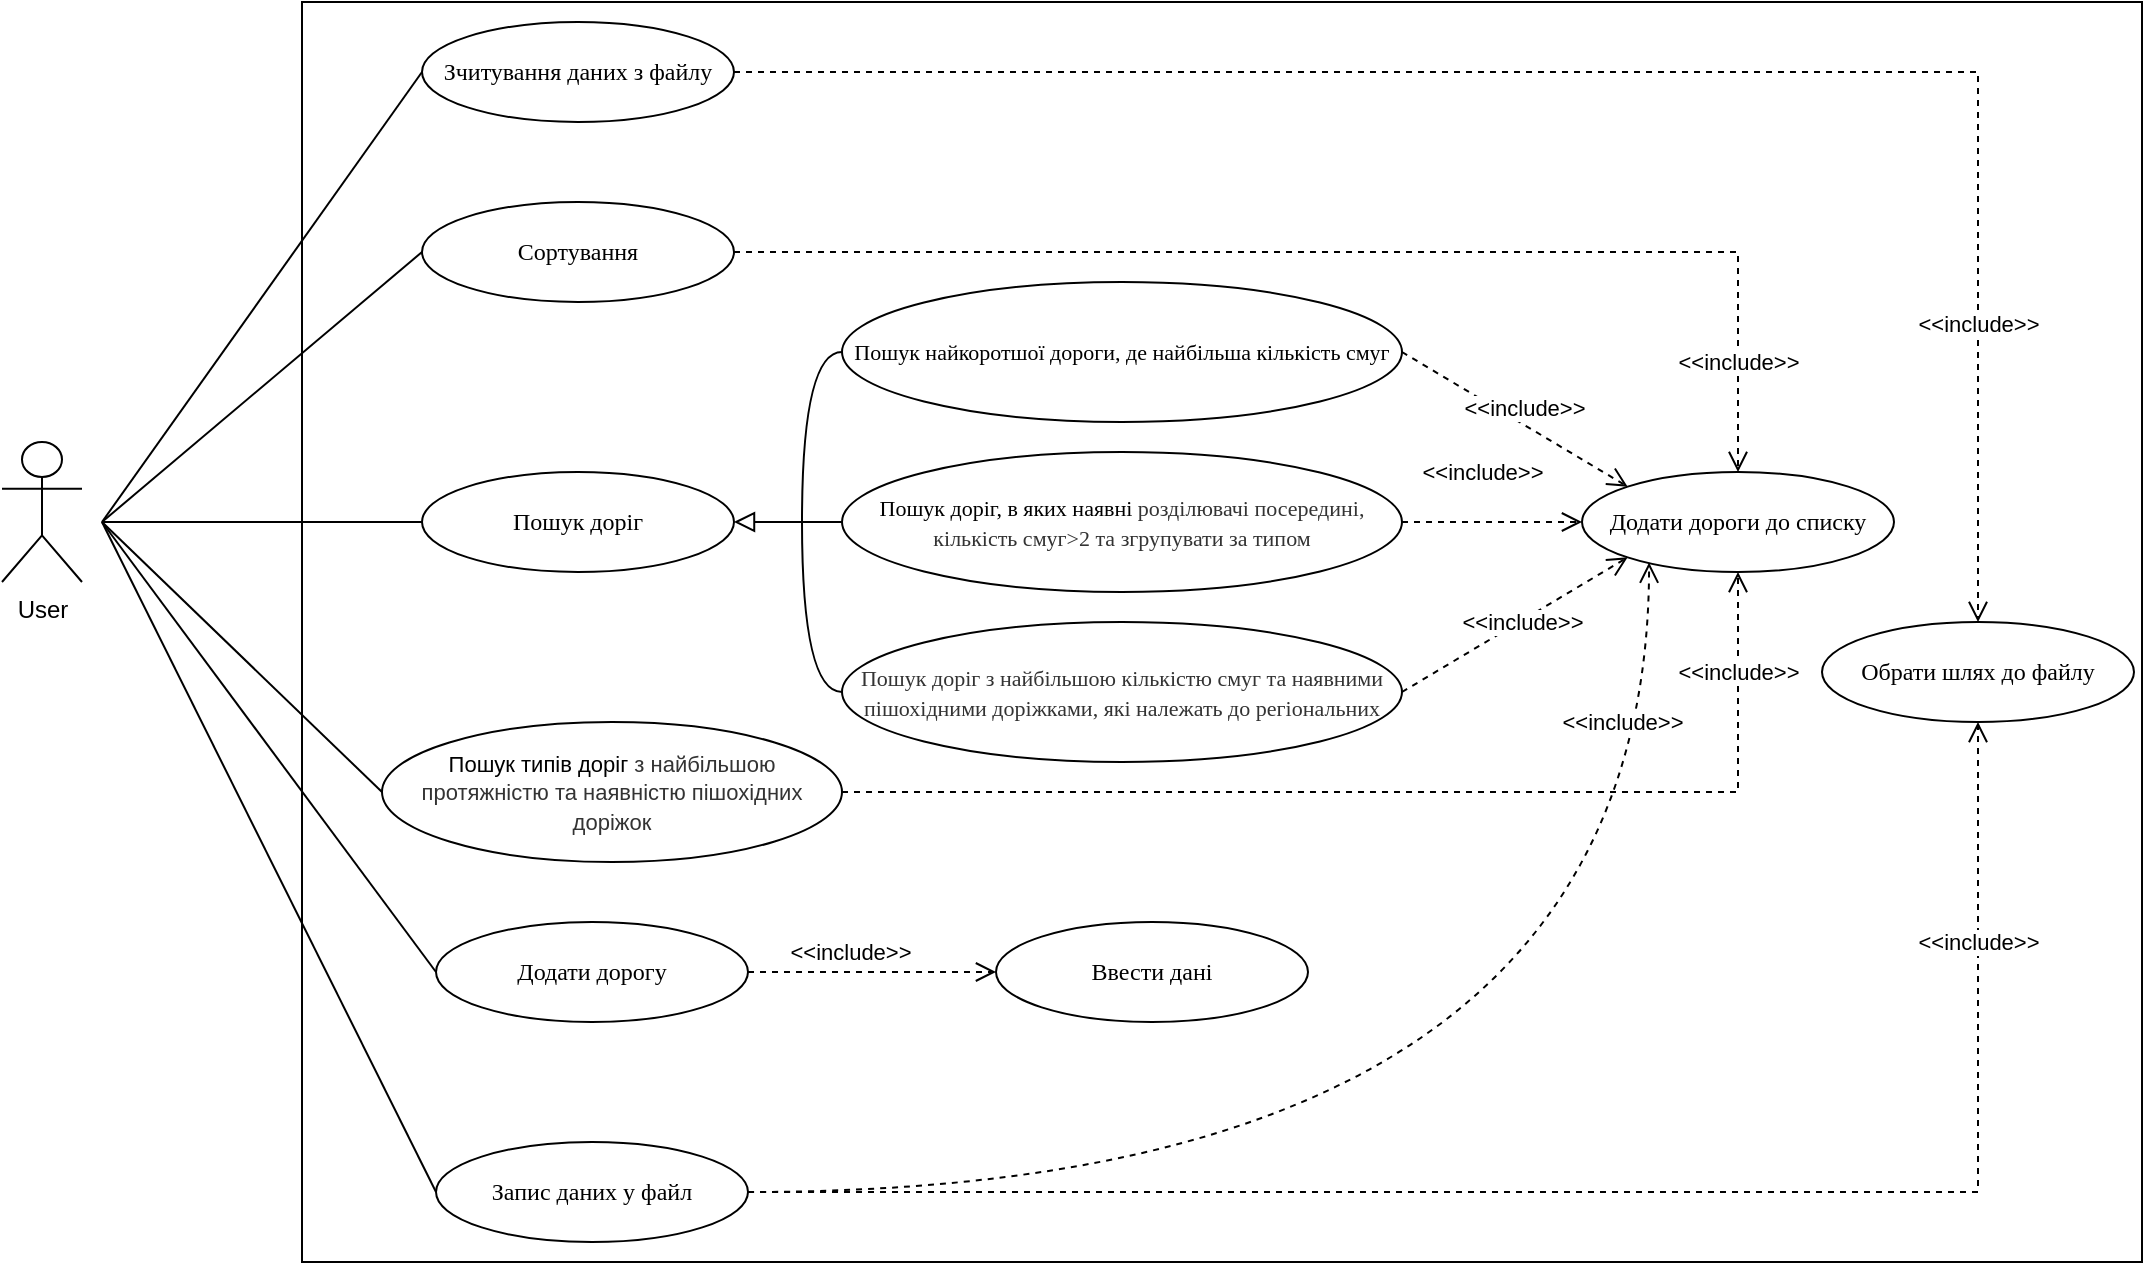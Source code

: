 <mxfile version="15.5.9" type="device"><diagram id="OHUSfC8HcjngxVeZecji" name="Page-1"><mxGraphModel dx="1038" dy="579" grid="1" gridSize="10" guides="1" tooltips="1" connect="1" arrows="1" fold="1" page="1" pageScale="1" pageWidth="827" pageHeight="1169" math="0" shadow="0"><root><mxCell id="0"/><mxCell id="1" parent="0"/><mxCell id="MY8euvwDHj7VuaB2aizE-27" value="" style="rounded=0;whiteSpace=wrap;html=1;fontFamily=Helvetica;fontSize=11;fillColor=none;gradientColor=none;" parent="1" vertex="1"><mxGeometry x="180" y="100" width="920" height="630" as="geometry"/></mxCell><mxCell id="MY8euvwDHj7VuaB2aizE-2" value="User" style="shape=umlActor;verticalLabelPosition=bottom;verticalAlign=top;html=1;outlineConnect=0;fillColor=none;gradientColor=none;" parent="1" vertex="1"><mxGeometry x="30" y="320" width="40" height="70" as="geometry"/></mxCell><mxCell id="MY8euvwDHj7VuaB2aizE-5" value="Пошук доріг" style="ellipse;whiteSpace=wrap;html=1;fillColor=none;gradientColor=none;fontFamily=Times New Roman;" parent="1" vertex="1"><mxGeometry x="240" y="335" width="156" height="50" as="geometry"/></mxCell><mxCell id="MY8euvwDHj7VuaB2aizE-6" value="Сортування" style="ellipse;whiteSpace=wrap;html=1;fillColor=none;gradientColor=none;fontFamily=Times New Roman;" parent="1" vertex="1"><mxGeometry x="240" y="200" width="156" height="50" as="geometry"/></mxCell><mxCell id="MY8euvwDHj7VuaB2aizE-12" style="edgeStyle=orthogonalEdgeStyle;rounded=0;orthogonalLoop=1;jettySize=auto;html=1;exitX=1;exitY=0.5;exitDx=0;exitDy=0;entryX=0.5;entryY=0;entryDx=0;entryDy=0;endArrow=open;endFill=0;endSize=8;dashed=1;" parent="1" source="MY8euvwDHj7VuaB2aizE-7" target="MY8euvwDHj7VuaB2aizE-10" edge="1"><mxGeometry relative="1" as="geometry"/></mxCell><mxCell id="MY8euvwDHj7VuaB2aizE-13" value="&amp;lt;&amp;lt;include&amp;gt;&amp;gt;" style="edgeLabel;html=1;align=center;verticalAlign=middle;resizable=0;points=[];" parent="MY8euvwDHj7VuaB2aizE-12" vertex="1" connectable="0"><mxGeometry x="0.477" relative="1" as="geometry"><mxPoint y="85" as="offset"/></mxGeometry></mxCell><mxCell id="MY8euvwDHj7VuaB2aizE-7" value="Зчитування даних з файлу" style="ellipse;whiteSpace=wrap;html=1;fillColor=none;gradientColor=none;fontFamily=Times New Roman;" parent="1" vertex="1"><mxGeometry x="240" y="110" width="156" height="50" as="geometry"/></mxCell><mxCell id="MY8euvwDHj7VuaB2aizE-11" style="edgeStyle=orthogonalEdgeStyle;rounded=0;orthogonalLoop=1;jettySize=auto;html=1;exitX=1;exitY=0.5;exitDx=0;exitDy=0;entryX=0.5;entryY=1;entryDx=0;entryDy=0;endArrow=open;endFill=0;endSize=8;dashed=1;" parent="1" source="MY8euvwDHj7VuaB2aizE-9" target="MY8euvwDHj7VuaB2aizE-10" edge="1"><mxGeometry relative="1" as="geometry"><Array as="points"><mxPoint x="1018" y="695"/></Array></mxGeometry></mxCell><mxCell id="MY8euvwDHj7VuaB2aizE-14" value="&amp;lt;&amp;lt;include&amp;gt;&amp;gt;" style="edgeLabel;html=1;align=center;verticalAlign=middle;resizable=0;points=[];" parent="MY8euvwDHj7VuaB2aizE-11" vertex="1" connectable="0"><mxGeometry x="0.602" y="-1" relative="1" as="geometry"><mxPoint x="-1" y="-59" as="offset"/></mxGeometry></mxCell><mxCell id="MY8euvwDHj7VuaB2aizE-50" style="edgeStyle=orthogonalEdgeStyle;curved=1;rounded=0;orthogonalLoop=1;jettySize=auto;html=1;exitX=1;exitY=0.5;exitDx=0;exitDy=0;fontFamily=Helvetica;fontSize=11;startArrow=none;startFill=0;endArrow=open;endFill=0;endSize=8;strokeColor=#000000;dashed=1;entryX=0.215;entryY=0.906;entryDx=0;entryDy=0;entryPerimeter=0;" parent="1" source="MY8euvwDHj7VuaB2aizE-9" target="MY8euvwDHj7VuaB2aizE-33" edge="1"><mxGeometry relative="1" as="geometry"><mxPoint x="870" y="388" as="targetPoint"/><Array as="points"><mxPoint x="854" y="695"/></Array></mxGeometry></mxCell><mxCell id="MY8euvwDHj7VuaB2aizE-9" value="Запис даних у файл" style="ellipse;whiteSpace=wrap;html=1;fillColor=none;gradientColor=none;fontFamily=Times New Roman;" parent="1" vertex="1"><mxGeometry x="247" y="670" width="156" height="50" as="geometry"/></mxCell><mxCell id="MY8euvwDHj7VuaB2aizE-10" value="Обрати шлях до файлу" style="ellipse;whiteSpace=wrap;html=1;fillColor=none;gradientColor=none;fontFamily=Times New Roman;" parent="1" vertex="1"><mxGeometry x="940" y="410" width="156" height="50" as="geometry"/></mxCell><mxCell id="MY8euvwDHj7VuaB2aizE-15" value="" style="endArrow=none;html=1;rounded=0;endSize=8;entryX=0;entryY=0.5;entryDx=0;entryDy=0;endFill=0;" parent="1" target="MY8euvwDHj7VuaB2aizE-7" edge="1"><mxGeometry width="50" height="50" relative="1" as="geometry"><mxPoint x="80" y="360" as="sourcePoint"/><mxPoint x="410" y="340" as="targetPoint"/></mxGeometry></mxCell><mxCell id="MY8euvwDHj7VuaB2aizE-16" value="" style="endArrow=none;html=1;rounded=0;endSize=8;entryX=0;entryY=0.5;entryDx=0;entryDy=0;endFill=0;" parent="1" target="MY8euvwDHj7VuaB2aizE-9" edge="1"><mxGeometry width="50" height="50" relative="1" as="geometry"><mxPoint x="80" y="360" as="sourcePoint"/><mxPoint x="320" y="145" as="targetPoint"/></mxGeometry></mxCell><mxCell id="MY8euvwDHj7VuaB2aizE-18" value="" style="endArrow=none;html=1;rounded=0;endSize=8;entryX=0;entryY=0.5;entryDx=0;entryDy=0;endFill=0;" parent="1" target="MY8euvwDHj7VuaB2aizE-6" edge="1"><mxGeometry width="50" height="50" relative="1" as="geometry"><mxPoint x="80" y="360" as="sourcePoint"/><mxPoint x="330" y="155" as="targetPoint"/></mxGeometry></mxCell><mxCell id="MY8euvwDHj7VuaB2aizE-19" value="Пошук найкоротшої дороги, де найбільша кількість смуг" style="ellipse;whiteSpace=wrap;html=1;fillColor=none;gradientColor=none;fontSize=11;fontFamily=Times New Roman;" parent="1" vertex="1"><mxGeometry x="450" y="240" width="280" height="70" as="geometry"/></mxCell><mxCell id="MY8euvwDHj7VuaB2aizE-23" style="edgeStyle=orthogonalEdgeStyle;curved=1;rounded=0;orthogonalLoop=1;jettySize=auto;html=1;exitX=0;exitY=0.5;exitDx=0;exitDy=0;entryX=1;entryY=0.5;entryDx=0;entryDy=0;endArrow=block;endFill=0;endSize=8;" parent="1" source="MY8euvwDHj7VuaB2aizE-20" target="MY8euvwDHj7VuaB2aizE-5" edge="1"><mxGeometry relative="1" as="geometry"/></mxCell><mxCell id="MY8euvwDHj7VuaB2aizE-20" value="&lt;span style=&quot;font-size: 11px&quot;&gt;Пошук доріг, в яких наявні&amp;nbsp;&lt;/span&gt;&lt;span style=&quot;font-size: 11px ; line-height: 11.77px ; color: rgb(51 , 51 , 51)&quot;&gt;розділювачі посередині, кількість смуг&amp;gt;2 та згрупувати за типом&lt;/span&gt;" style="ellipse;whiteSpace=wrap;html=1;fillColor=none;gradientColor=none;fontFamily=Times New Roman;" parent="1" vertex="1"><mxGeometry x="450" y="325" width="280" height="70" as="geometry"/></mxCell><mxCell id="MY8euvwDHj7VuaB2aizE-21" value="&lt;span style=&quot;line-height: 107% ; color: rgb(51 , 51 , 51)&quot;&gt;&lt;font style=&quot;font-size: 11px&quot;&gt;Пошук доріг з найбільшою кількістю смуг та наявними пішохідними&amp;nbsp;доріжками, які належать до регіональних&lt;/font&gt;&lt;/span&gt;" style="ellipse;whiteSpace=wrap;html=1;fillColor=none;gradientColor=none;fontFamily=Times New Roman;" parent="1" vertex="1"><mxGeometry x="450" y="410" width="280" height="70" as="geometry"/></mxCell><mxCell id="MY8euvwDHj7VuaB2aizE-24" value="" style="endArrow=none;html=1;rounded=0;endSize=8;entryX=0;entryY=0.5;entryDx=0;entryDy=0;endFill=0;" parent="1" target="MY8euvwDHj7VuaB2aizE-5" edge="1"><mxGeometry width="50" height="50" relative="1" as="geometry"><mxPoint x="80" y="360" as="sourcePoint"/><mxPoint x="290.0" y="235" as="targetPoint"/></mxGeometry></mxCell><mxCell id="MY8euvwDHj7VuaB2aizE-25" value="&lt;font face=&quot;Helvetica&quot; style=&quot;font-size: 11px&quot;&gt;Пошук типів доріг&amp;nbsp;&lt;span style=&quot;line-height: 107% ; color: rgb(51 , 51 , 51)&quot;&gt;з найбільшою протяжністю та наявністю пішохідних доріжок&lt;/span&gt;&lt;/font&gt;" style="ellipse;whiteSpace=wrap;html=1;fillColor=none;gradientColor=none;fontFamily=Times New Roman;" parent="1" vertex="1"><mxGeometry x="220" y="460" width="230" height="70" as="geometry"/></mxCell><mxCell id="MY8euvwDHj7VuaB2aizE-26" value="" style="endArrow=none;html=1;rounded=0;endSize=8;entryX=0;entryY=0.5;entryDx=0;entryDy=0;endFill=0;" parent="1" target="MY8euvwDHj7VuaB2aizE-25" edge="1"><mxGeometry width="50" height="50" relative="1" as="geometry"><mxPoint x="80" y="360" as="sourcePoint"/><mxPoint x="290" y="615" as="targetPoint"/></mxGeometry></mxCell><mxCell id="MY8euvwDHj7VuaB2aizE-31" style="edgeStyle=entityRelationEdgeStyle;rounded=0;orthogonalLoop=1;jettySize=auto;html=1;exitX=1;exitY=0.5;exitDx=0;exitDy=0;entryX=0;entryY=0.5;entryDx=0;entryDy=0;fontFamily=Helvetica;fontSize=11;startArrow=none;startFill=0;endArrow=open;endFill=0;endSize=8;dashed=1;strokeColor=default;" parent="1" source="MY8euvwDHj7VuaB2aizE-28" target="MY8euvwDHj7VuaB2aizE-30" edge="1"><mxGeometry relative="1" as="geometry"/></mxCell><mxCell id="MY8euvwDHj7VuaB2aizE-32" value="&amp;lt;&amp;lt;include&amp;gt;&amp;gt;" style="edgeLabel;html=1;align=center;verticalAlign=middle;resizable=0;points=[];fontSize=11;fontFamily=Helvetica;" parent="MY8euvwDHj7VuaB2aizE-31" vertex="1" connectable="0"><mxGeometry x="-0.182" y="1" relative="1" as="geometry"><mxPoint y="-9" as="offset"/></mxGeometry></mxCell><mxCell id="MY8euvwDHj7VuaB2aizE-28" value="Додати дорогу" style="ellipse;whiteSpace=wrap;html=1;fillColor=none;gradientColor=none;fontFamily=Times New Roman;" parent="1" vertex="1"><mxGeometry x="247" y="560" width="156" height="50" as="geometry"/></mxCell><mxCell id="MY8euvwDHj7VuaB2aizE-29" value="" style="endArrow=none;html=1;rounded=0;endSize=8;entryX=0;entryY=0.5;entryDx=0;entryDy=0;endFill=0;" parent="1" target="MY8euvwDHj7VuaB2aizE-28" edge="1"><mxGeometry width="50" height="50" relative="1" as="geometry"><mxPoint x="80" y="360" as="sourcePoint"/><mxPoint x="290" y="725" as="targetPoint"/></mxGeometry></mxCell><mxCell id="MY8euvwDHj7VuaB2aizE-30" value="Ввести дані" style="ellipse;whiteSpace=wrap;html=1;fillColor=none;gradientColor=none;fontFamily=Times New Roman;" parent="1" vertex="1"><mxGeometry x="527" y="560" width="156" height="50" as="geometry"/></mxCell><mxCell id="MY8euvwDHj7VuaB2aizE-33" value="Додати дороги до списку" style="ellipse;whiteSpace=wrap;html=1;fillColor=none;gradientColor=none;fontFamily=Times New Roman;" parent="1" vertex="1"><mxGeometry x="820" y="335" width="156" height="50" as="geometry"/></mxCell><mxCell id="MY8euvwDHj7VuaB2aizE-34" value="" style="endArrow=open;html=1;rounded=0;dashed=1;fontFamily=Helvetica;fontSize=11;endSize=8;strokeColor=default;entryX=0.5;entryY=1;entryDx=0;entryDy=0;exitX=1;exitY=0.5;exitDx=0;exitDy=0;endFill=0;" parent="1" source="MY8euvwDHj7VuaB2aizE-25" target="MY8euvwDHj7VuaB2aizE-33" edge="1"><mxGeometry width="50" height="50" relative="1" as="geometry"><mxPoint x="800" y="520" as="sourcePoint"/><mxPoint x="850" y="470" as="targetPoint"/><Array as="points"><mxPoint x="898" y="495"/></Array></mxGeometry></mxCell><mxCell id="MY8euvwDHj7VuaB2aizE-36" value="" style="endArrow=open;html=1;rounded=0;dashed=1;fontFamily=Helvetica;fontSize=11;endSize=8;strokeColor=#000000;entryX=0.5;entryY=0;entryDx=0;entryDy=0;exitX=1;exitY=0.5;exitDx=0;exitDy=0;endFill=0;" parent="1" source="MY8euvwDHj7VuaB2aizE-6" target="MY8euvwDHj7VuaB2aizE-33" edge="1"><mxGeometry width="50" height="50" relative="1" as="geometry"><mxPoint x="590" y="310" as="sourcePoint"/><mxPoint x="640" y="260" as="targetPoint"/><Array as="points"><mxPoint x="898" y="225"/></Array></mxGeometry></mxCell><mxCell id="MY8euvwDHj7VuaB2aizE-37" value="" style="endArrow=open;html=1;rounded=0;dashed=1;fontFamily=Helvetica;fontSize=11;endSize=8;strokeColor=default;entryX=0;entryY=0;entryDx=0;entryDy=0;exitX=1;exitY=0.5;exitDx=0;exitDy=0;endFill=0;" parent="1" source="MY8euvwDHj7VuaB2aizE-19" target="MY8euvwDHj7VuaB2aizE-33" edge="1"><mxGeometry width="50" height="50" relative="1" as="geometry"><mxPoint x="640" y="310" as="sourcePoint"/><mxPoint x="690" y="260" as="targetPoint"/></mxGeometry></mxCell><mxCell id="MY8euvwDHj7VuaB2aizE-41" value="&amp;lt;&amp;lt;include&amp;gt;&amp;gt;" style="edgeLabel;html=1;align=center;verticalAlign=middle;resizable=0;points=[];fontSize=11;fontFamily=Helvetica;" parent="MY8euvwDHj7VuaB2aizE-37" vertex="1" connectable="0"><mxGeometry x="0.102" y="2" relative="1" as="geometry"><mxPoint x="-3" y="-8" as="offset"/></mxGeometry></mxCell><mxCell id="MY8euvwDHj7VuaB2aizE-39" value="" style="endArrow=open;html=1;rounded=0;dashed=1;fontFamily=Helvetica;fontSize=11;endSize=8;strokeColor=default;entryX=0;entryY=0.5;entryDx=0;entryDy=0;exitX=1;exitY=0.5;exitDx=0;exitDy=0;endFill=0;" parent="1" source="MY8euvwDHj7VuaB2aizE-20" target="MY8euvwDHj7VuaB2aizE-33" edge="1"><mxGeometry width="50" height="50" relative="1" as="geometry"><mxPoint x="706.98" y="290" as="sourcePoint"/><mxPoint x="780.003" y="352.266" as="targetPoint"/></mxGeometry></mxCell><mxCell id="MY8euvwDHj7VuaB2aizE-40" value="" style="endArrow=open;html=1;rounded=0;dashed=1;fontFamily=Helvetica;fontSize=11;endSize=8;strokeColor=default;entryX=0;entryY=1;entryDx=0;entryDy=0;exitX=1;exitY=0.5;exitDx=0;exitDy=0;endFill=0;" parent="1" source="MY8euvwDHj7VuaB2aizE-21" target="MY8euvwDHj7VuaB2aizE-33" edge="1"><mxGeometry width="50" height="50" relative="1" as="geometry"><mxPoint x="740" y="420" as="sourcePoint"/><mxPoint x="813.023" y="482.266" as="targetPoint"/></mxGeometry></mxCell><mxCell id="MY8euvwDHj7VuaB2aizE-42" value="&amp;lt;&amp;lt;include&amp;gt;&amp;gt;" style="edgeLabel;html=1;align=center;verticalAlign=middle;resizable=0;points=[];fontSize=11;fontFamily=Helvetica;" parent="1" vertex="1" connectable="0"><mxGeometry x="770.005" y="335.002" as="geometry"/></mxCell><mxCell id="MY8euvwDHj7VuaB2aizE-43" value="&amp;lt;&amp;lt;include&amp;gt;&amp;gt;" style="edgeLabel;html=1;align=center;verticalAlign=middle;resizable=0;points=[];fontSize=11;fontFamily=Helvetica;" parent="1" vertex="1" connectable="0"><mxGeometry x="790.005" y="410.002" as="geometry"/></mxCell><mxCell id="MY8euvwDHj7VuaB2aizE-46" value="" style="endArrow=none;html=1;rounded=0;fontFamily=Helvetica;fontSize=11;endSize=8;strokeColor=#000000;edgeStyle=orthogonalEdgeStyle;curved=1;entryX=0;entryY=0.5;entryDx=0;entryDy=0;exitX=0;exitY=0.5;exitDx=0;exitDy=0;" parent="1" source="MY8euvwDHj7VuaB2aizE-21" target="MY8euvwDHj7VuaB2aizE-19" edge="1"><mxGeometry width="50" height="50" relative="1" as="geometry"><mxPoint x="380" y="330" as="sourcePoint"/><mxPoint x="430" y="280" as="targetPoint"/><Array as="points"><mxPoint x="430" y="445"/><mxPoint x="430" y="275"/></Array></mxGeometry></mxCell><mxCell id="MY8euvwDHj7VuaB2aizE-48" value="&amp;lt;&amp;lt;include&amp;gt;&amp;gt;" style="edgeLabel;html=1;align=center;verticalAlign=middle;resizable=0;points=[];fontSize=11;fontFamily=Helvetica;" parent="1" vertex="1" connectable="0"><mxGeometry x="898.002" y="280.0" as="geometry"/></mxCell><mxCell id="MY8euvwDHj7VuaB2aizE-49" value="&amp;lt;&amp;lt;include&amp;gt;&amp;gt;" style="edgeLabel;html=1;align=center;verticalAlign=middle;resizable=0;points=[];fontSize=11;fontFamily=Helvetica;" parent="1" vertex="1" connectable="0"><mxGeometry x="898.002" y="435.0" as="geometry"/></mxCell><mxCell id="MY8euvwDHj7VuaB2aizE-51" value="&amp;lt;&amp;lt;include&amp;gt;&amp;gt;" style="edgeLabel;html=1;align=center;verticalAlign=middle;resizable=0;points=[];fontSize=11;fontFamily=Helvetica;" parent="1" vertex="1" connectable="0"><mxGeometry x="840.005" y="460.002" as="geometry"/></mxCell></root></mxGraphModel></diagram></mxfile>